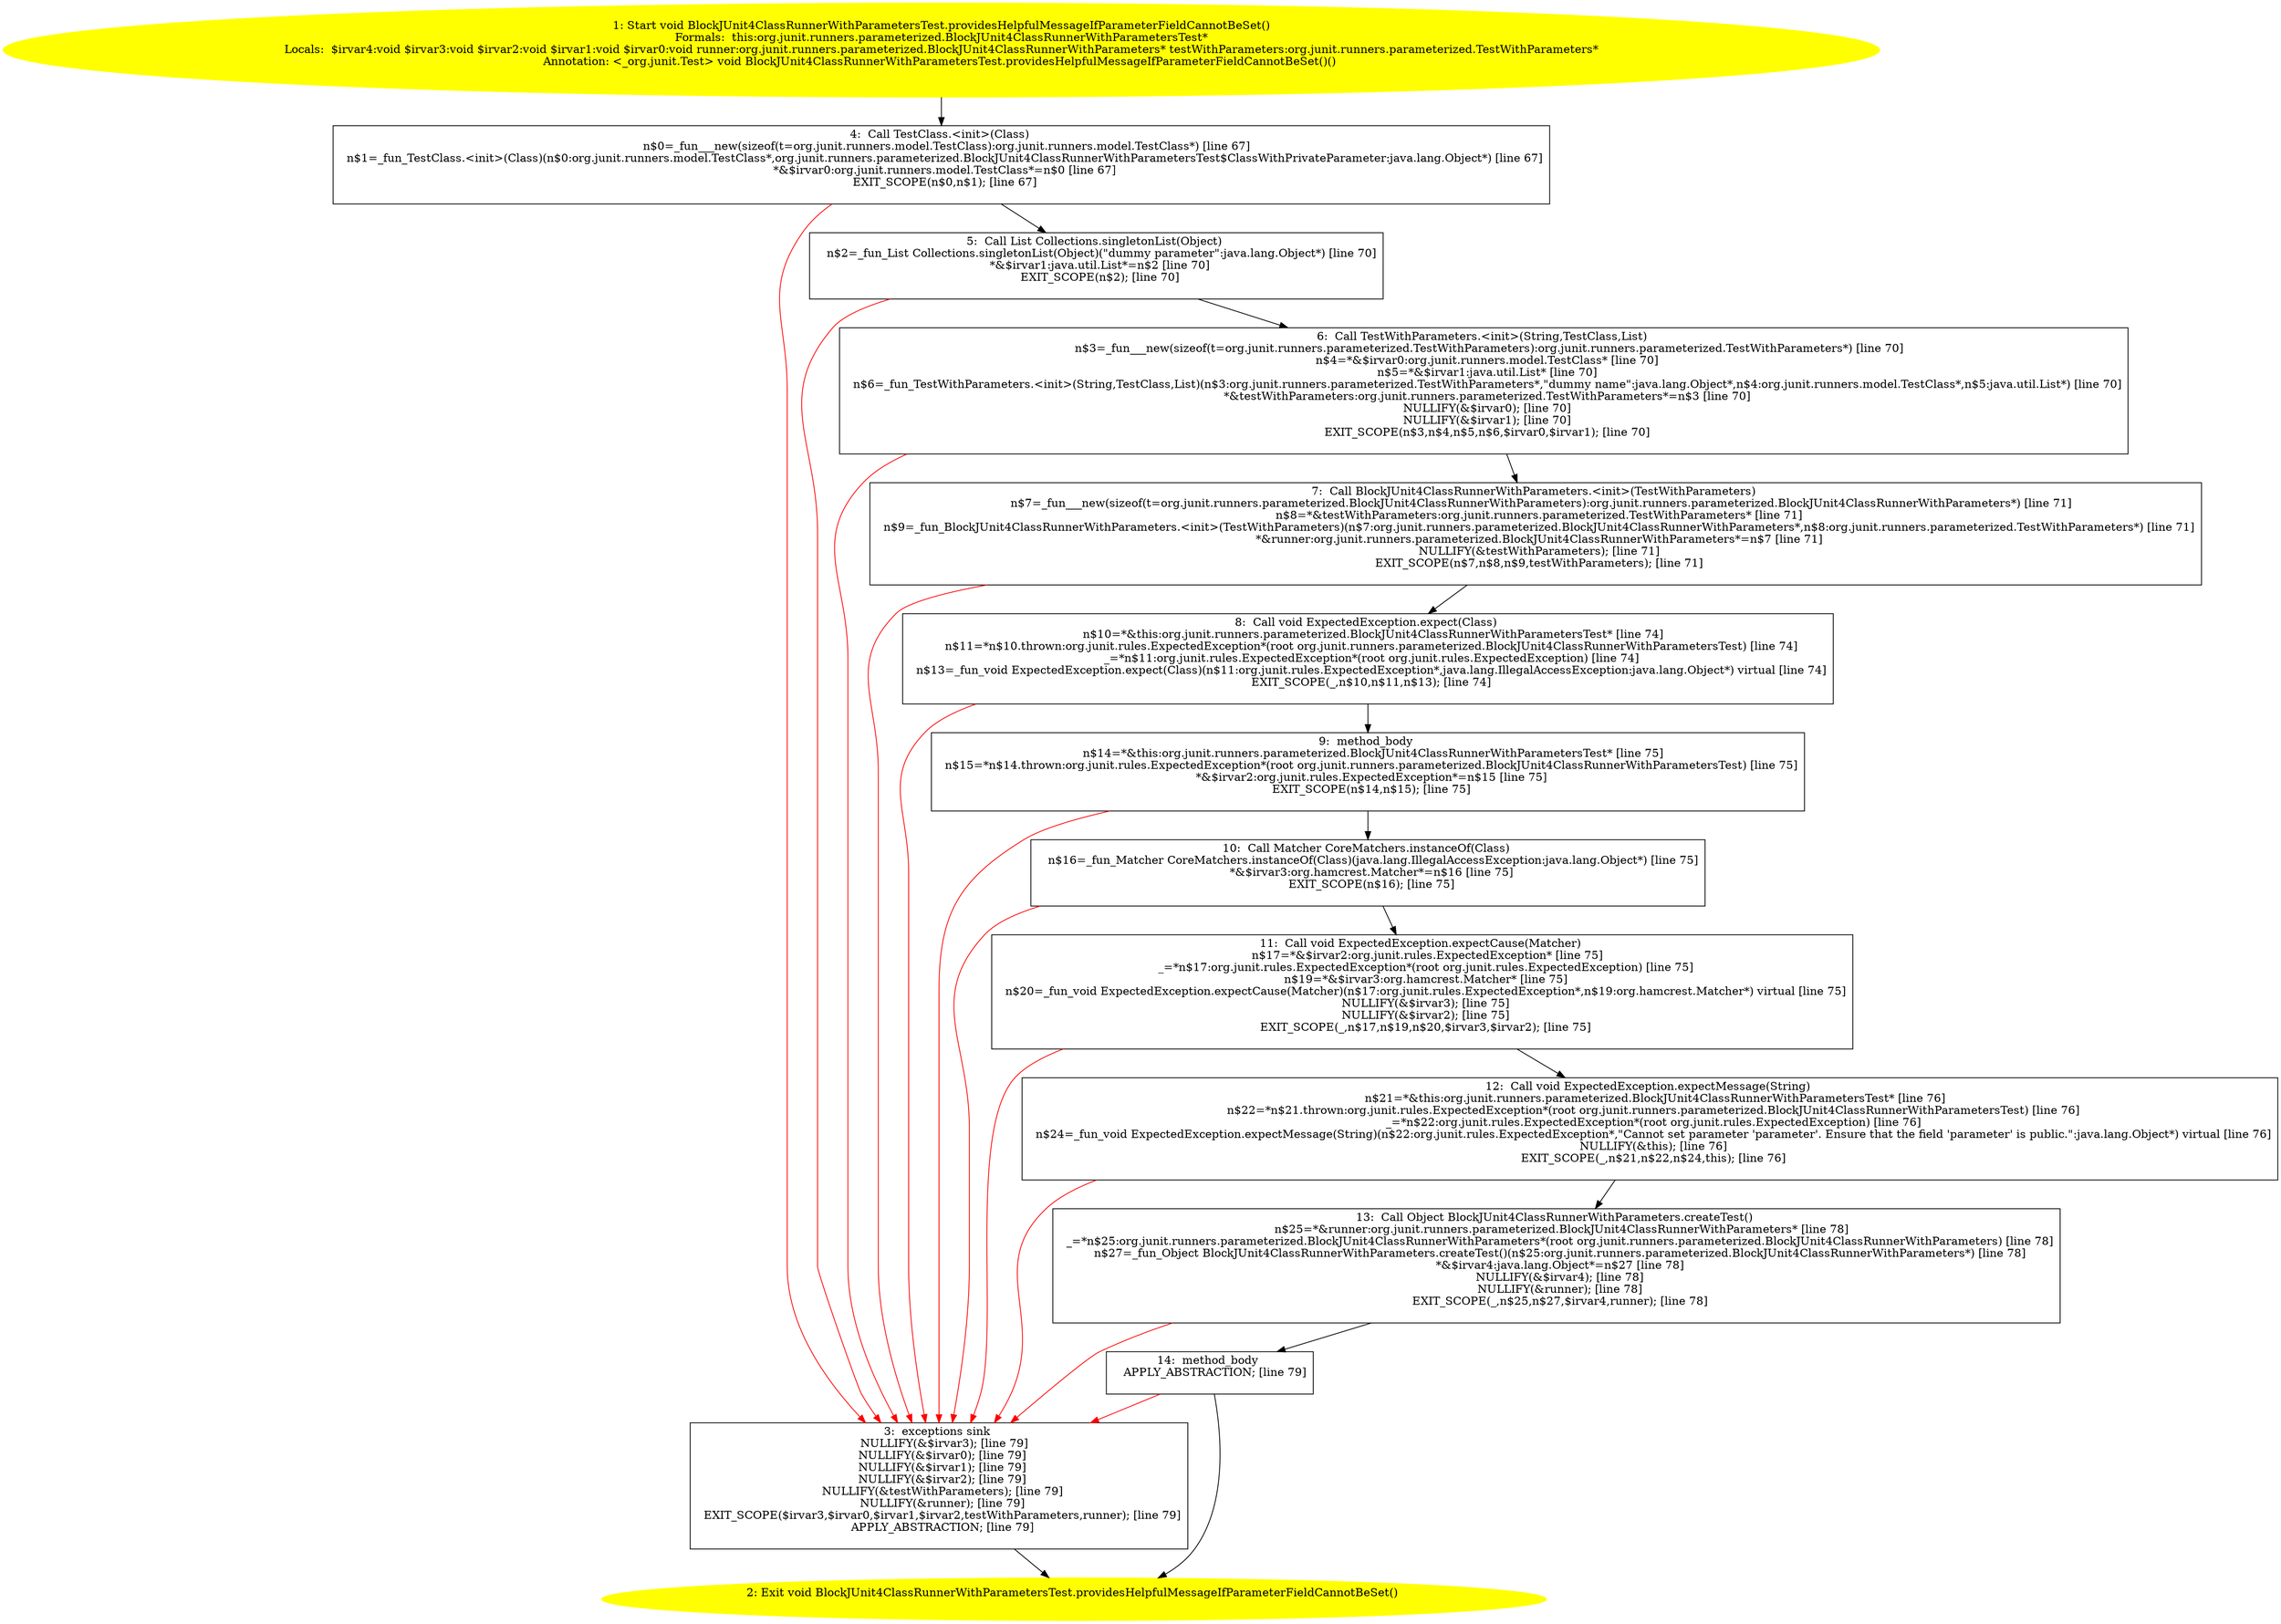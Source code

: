 /* @generated */
digraph cfg {
"org.junit.runners.parameterized.BlockJUnit4ClassRunnerWithParametersTest.providesHelpfulMessageIfPar.264436f456b49bdc24daef99bde89f7d_1" [label="1: Start void BlockJUnit4ClassRunnerWithParametersTest.providesHelpfulMessageIfParameterFieldCannotBeSet()\nFormals:  this:org.junit.runners.parameterized.BlockJUnit4ClassRunnerWithParametersTest*\nLocals:  $irvar4:void $irvar3:void $irvar2:void $irvar1:void $irvar0:void runner:org.junit.runners.parameterized.BlockJUnit4ClassRunnerWithParameters* testWithParameters:org.junit.runners.parameterized.TestWithParameters*\nAnnotation: <_org.junit.Test> void BlockJUnit4ClassRunnerWithParametersTest.providesHelpfulMessageIfParameterFieldCannotBeSet()() \n  " color=yellow style=filled]
	

	 "org.junit.runners.parameterized.BlockJUnit4ClassRunnerWithParametersTest.providesHelpfulMessageIfPar.264436f456b49bdc24daef99bde89f7d_1" -> "org.junit.runners.parameterized.BlockJUnit4ClassRunnerWithParametersTest.providesHelpfulMessageIfPar.264436f456b49bdc24daef99bde89f7d_4" ;
"org.junit.runners.parameterized.BlockJUnit4ClassRunnerWithParametersTest.providesHelpfulMessageIfPar.264436f456b49bdc24daef99bde89f7d_2" [label="2: Exit void BlockJUnit4ClassRunnerWithParametersTest.providesHelpfulMessageIfParameterFieldCannotBeSet() \n  " color=yellow style=filled]
	

"org.junit.runners.parameterized.BlockJUnit4ClassRunnerWithParametersTest.providesHelpfulMessageIfPar.264436f456b49bdc24daef99bde89f7d_3" [label="3:  exceptions sink \n   NULLIFY(&$irvar3); [line 79]\n  NULLIFY(&$irvar0); [line 79]\n  NULLIFY(&$irvar1); [line 79]\n  NULLIFY(&$irvar2); [line 79]\n  NULLIFY(&testWithParameters); [line 79]\n  NULLIFY(&runner); [line 79]\n  EXIT_SCOPE($irvar3,$irvar0,$irvar1,$irvar2,testWithParameters,runner); [line 79]\n  APPLY_ABSTRACTION; [line 79]\n " shape="box"]
	

	 "org.junit.runners.parameterized.BlockJUnit4ClassRunnerWithParametersTest.providesHelpfulMessageIfPar.264436f456b49bdc24daef99bde89f7d_3" -> "org.junit.runners.parameterized.BlockJUnit4ClassRunnerWithParametersTest.providesHelpfulMessageIfPar.264436f456b49bdc24daef99bde89f7d_2" ;
"org.junit.runners.parameterized.BlockJUnit4ClassRunnerWithParametersTest.providesHelpfulMessageIfPar.264436f456b49bdc24daef99bde89f7d_4" [label="4:  Call TestClass.<init>(Class) \n   n$0=_fun___new(sizeof(t=org.junit.runners.model.TestClass):org.junit.runners.model.TestClass*) [line 67]\n  n$1=_fun_TestClass.<init>(Class)(n$0:org.junit.runners.model.TestClass*,org.junit.runners.parameterized.BlockJUnit4ClassRunnerWithParametersTest$ClassWithPrivateParameter:java.lang.Object*) [line 67]\n  *&$irvar0:org.junit.runners.model.TestClass*=n$0 [line 67]\n  EXIT_SCOPE(n$0,n$1); [line 67]\n " shape="box"]
	

	 "org.junit.runners.parameterized.BlockJUnit4ClassRunnerWithParametersTest.providesHelpfulMessageIfPar.264436f456b49bdc24daef99bde89f7d_4" -> "org.junit.runners.parameterized.BlockJUnit4ClassRunnerWithParametersTest.providesHelpfulMessageIfPar.264436f456b49bdc24daef99bde89f7d_5" ;
	 "org.junit.runners.parameterized.BlockJUnit4ClassRunnerWithParametersTest.providesHelpfulMessageIfPar.264436f456b49bdc24daef99bde89f7d_4" -> "org.junit.runners.parameterized.BlockJUnit4ClassRunnerWithParametersTest.providesHelpfulMessageIfPar.264436f456b49bdc24daef99bde89f7d_3" [color="red" ];
"org.junit.runners.parameterized.BlockJUnit4ClassRunnerWithParametersTest.providesHelpfulMessageIfPar.264436f456b49bdc24daef99bde89f7d_5" [label="5:  Call List Collections.singletonList(Object) \n   n$2=_fun_List Collections.singletonList(Object)(\"dummy parameter\":java.lang.Object*) [line 70]\n  *&$irvar1:java.util.List*=n$2 [line 70]\n  EXIT_SCOPE(n$2); [line 70]\n " shape="box"]
	

	 "org.junit.runners.parameterized.BlockJUnit4ClassRunnerWithParametersTest.providesHelpfulMessageIfPar.264436f456b49bdc24daef99bde89f7d_5" -> "org.junit.runners.parameterized.BlockJUnit4ClassRunnerWithParametersTest.providesHelpfulMessageIfPar.264436f456b49bdc24daef99bde89f7d_6" ;
	 "org.junit.runners.parameterized.BlockJUnit4ClassRunnerWithParametersTest.providesHelpfulMessageIfPar.264436f456b49bdc24daef99bde89f7d_5" -> "org.junit.runners.parameterized.BlockJUnit4ClassRunnerWithParametersTest.providesHelpfulMessageIfPar.264436f456b49bdc24daef99bde89f7d_3" [color="red" ];
"org.junit.runners.parameterized.BlockJUnit4ClassRunnerWithParametersTest.providesHelpfulMessageIfPar.264436f456b49bdc24daef99bde89f7d_6" [label="6:  Call TestWithParameters.<init>(String,TestClass,List) \n   n$3=_fun___new(sizeof(t=org.junit.runners.parameterized.TestWithParameters):org.junit.runners.parameterized.TestWithParameters*) [line 70]\n  n$4=*&$irvar0:org.junit.runners.model.TestClass* [line 70]\n  n$5=*&$irvar1:java.util.List* [line 70]\n  n$6=_fun_TestWithParameters.<init>(String,TestClass,List)(n$3:org.junit.runners.parameterized.TestWithParameters*,\"dummy name\":java.lang.Object*,n$4:org.junit.runners.model.TestClass*,n$5:java.util.List*) [line 70]\n  *&testWithParameters:org.junit.runners.parameterized.TestWithParameters*=n$3 [line 70]\n  NULLIFY(&$irvar0); [line 70]\n  NULLIFY(&$irvar1); [line 70]\n  EXIT_SCOPE(n$3,n$4,n$5,n$6,$irvar0,$irvar1); [line 70]\n " shape="box"]
	

	 "org.junit.runners.parameterized.BlockJUnit4ClassRunnerWithParametersTest.providesHelpfulMessageIfPar.264436f456b49bdc24daef99bde89f7d_6" -> "org.junit.runners.parameterized.BlockJUnit4ClassRunnerWithParametersTest.providesHelpfulMessageIfPar.264436f456b49bdc24daef99bde89f7d_7" ;
	 "org.junit.runners.parameterized.BlockJUnit4ClassRunnerWithParametersTest.providesHelpfulMessageIfPar.264436f456b49bdc24daef99bde89f7d_6" -> "org.junit.runners.parameterized.BlockJUnit4ClassRunnerWithParametersTest.providesHelpfulMessageIfPar.264436f456b49bdc24daef99bde89f7d_3" [color="red" ];
"org.junit.runners.parameterized.BlockJUnit4ClassRunnerWithParametersTest.providesHelpfulMessageIfPar.264436f456b49bdc24daef99bde89f7d_7" [label="7:  Call BlockJUnit4ClassRunnerWithParameters.<init>(TestWithParameters) \n   n$7=_fun___new(sizeof(t=org.junit.runners.parameterized.BlockJUnit4ClassRunnerWithParameters):org.junit.runners.parameterized.BlockJUnit4ClassRunnerWithParameters*) [line 71]\n  n$8=*&testWithParameters:org.junit.runners.parameterized.TestWithParameters* [line 71]\n  n$9=_fun_BlockJUnit4ClassRunnerWithParameters.<init>(TestWithParameters)(n$7:org.junit.runners.parameterized.BlockJUnit4ClassRunnerWithParameters*,n$8:org.junit.runners.parameterized.TestWithParameters*) [line 71]\n  *&runner:org.junit.runners.parameterized.BlockJUnit4ClassRunnerWithParameters*=n$7 [line 71]\n  NULLIFY(&testWithParameters); [line 71]\n  EXIT_SCOPE(n$7,n$8,n$9,testWithParameters); [line 71]\n " shape="box"]
	

	 "org.junit.runners.parameterized.BlockJUnit4ClassRunnerWithParametersTest.providesHelpfulMessageIfPar.264436f456b49bdc24daef99bde89f7d_7" -> "org.junit.runners.parameterized.BlockJUnit4ClassRunnerWithParametersTest.providesHelpfulMessageIfPar.264436f456b49bdc24daef99bde89f7d_8" ;
	 "org.junit.runners.parameterized.BlockJUnit4ClassRunnerWithParametersTest.providesHelpfulMessageIfPar.264436f456b49bdc24daef99bde89f7d_7" -> "org.junit.runners.parameterized.BlockJUnit4ClassRunnerWithParametersTest.providesHelpfulMessageIfPar.264436f456b49bdc24daef99bde89f7d_3" [color="red" ];
"org.junit.runners.parameterized.BlockJUnit4ClassRunnerWithParametersTest.providesHelpfulMessageIfPar.264436f456b49bdc24daef99bde89f7d_8" [label="8:  Call void ExpectedException.expect(Class) \n   n$10=*&this:org.junit.runners.parameterized.BlockJUnit4ClassRunnerWithParametersTest* [line 74]\n  n$11=*n$10.thrown:org.junit.rules.ExpectedException*(root org.junit.runners.parameterized.BlockJUnit4ClassRunnerWithParametersTest) [line 74]\n  _=*n$11:org.junit.rules.ExpectedException*(root org.junit.rules.ExpectedException) [line 74]\n  n$13=_fun_void ExpectedException.expect(Class)(n$11:org.junit.rules.ExpectedException*,java.lang.IllegalAccessException:java.lang.Object*) virtual [line 74]\n  EXIT_SCOPE(_,n$10,n$11,n$13); [line 74]\n " shape="box"]
	

	 "org.junit.runners.parameterized.BlockJUnit4ClassRunnerWithParametersTest.providesHelpfulMessageIfPar.264436f456b49bdc24daef99bde89f7d_8" -> "org.junit.runners.parameterized.BlockJUnit4ClassRunnerWithParametersTest.providesHelpfulMessageIfPar.264436f456b49bdc24daef99bde89f7d_9" ;
	 "org.junit.runners.parameterized.BlockJUnit4ClassRunnerWithParametersTest.providesHelpfulMessageIfPar.264436f456b49bdc24daef99bde89f7d_8" -> "org.junit.runners.parameterized.BlockJUnit4ClassRunnerWithParametersTest.providesHelpfulMessageIfPar.264436f456b49bdc24daef99bde89f7d_3" [color="red" ];
"org.junit.runners.parameterized.BlockJUnit4ClassRunnerWithParametersTest.providesHelpfulMessageIfPar.264436f456b49bdc24daef99bde89f7d_9" [label="9:  method_body \n   n$14=*&this:org.junit.runners.parameterized.BlockJUnit4ClassRunnerWithParametersTest* [line 75]\n  n$15=*n$14.thrown:org.junit.rules.ExpectedException*(root org.junit.runners.parameterized.BlockJUnit4ClassRunnerWithParametersTest) [line 75]\n  *&$irvar2:org.junit.rules.ExpectedException*=n$15 [line 75]\n  EXIT_SCOPE(n$14,n$15); [line 75]\n " shape="box"]
	

	 "org.junit.runners.parameterized.BlockJUnit4ClassRunnerWithParametersTest.providesHelpfulMessageIfPar.264436f456b49bdc24daef99bde89f7d_9" -> "org.junit.runners.parameterized.BlockJUnit4ClassRunnerWithParametersTest.providesHelpfulMessageIfPar.264436f456b49bdc24daef99bde89f7d_10" ;
	 "org.junit.runners.parameterized.BlockJUnit4ClassRunnerWithParametersTest.providesHelpfulMessageIfPar.264436f456b49bdc24daef99bde89f7d_9" -> "org.junit.runners.parameterized.BlockJUnit4ClassRunnerWithParametersTest.providesHelpfulMessageIfPar.264436f456b49bdc24daef99bde89f7d_3" [color="red" ];
"org.junit.runners.parameterized.BlockJUnit4ClassRunnerWithParametersTest.providesHelpfulMessageIfPar.264436f456b49bdc24daef99bde89f7d_10" [label="10:  Call Matcher CoreMatchers.instanceOf(Class) \n   n$16=_fun_Matcher CoreMatchers.instanceOf(Class)(java.lang.IllegalAccessException:java.lang.Object*) [line 75]\n  *&$irvar3:org.hamcrest.Matcher*=n$16 [line 75]\n  EXIT_SCOPE(n$16); [line 75]\n " shape="box"]
	

	 "org.junit.runners.parameterized.BlockJUnit4ClassRunnerWithParametersTest.providesHelpfulMessageIfPar.264436f456b49bdc24daef99bde89f7d_10" -> "org.junit.runners.parameterized.BlockJUnit4ClassRunnerWithParametersTest.providesHelpfulMessageIfPar.264436f456b49bdc24daef99bde89f7d_11" ;
	 "org.junit.runners.parameterized.BlockJUnit4ClassRunnerWithParametersTest.providesHelpfulMessageIfPar.264436f456b49bdc24daef99bde89f7d_10" -> "org.junit.runners.parameterized.BlockJUnit4ClassRunnerWithParametersTest.providesHelpfulMessageIfPar.264436f456b49bdc24daef99bde89f7d_3" [color="red" ];
"org.junit.runners.parameterized.BlockJUnit4ClassRunnerWithParametersTest.providesHelpfulMessageIfPar.264436f456b49bdc24daef99bde89f7d_11" [label="11:  Call void ExpectedException.expectCause(Matcher) \n   n$17=*&$irvar2:org.junit.rules.ExpectedException* [line 75]\n  _=*n$17:org.junit.rules.ExpectedException*(root org.junit.rules.ExpectedException) [line 75]\n  n$19=*&$irvar3:org.hamcrest.Matcher* [line 75]\n  n$20=_fun_void ExpectedException.expectCause(Matcher)(n$17:org.junit.rules.ExpectedException*,n$19:org.hamcrest.Matcher*) virtual [line 75]\n  NULLIFY(&$irvar3); [line 75]\n  NULLIFY(&$irvar2); [line 75]\n  EXIT_SCOPE(_,n$17,n$19,n$20,$irvar3,$irvar2); [line 75]\n " shape="box"]
	

	 "org.junit.runners.parameterized.BlockJUnit4ClassRunnerWithParametersTest.providesHelpfulMessageIfPar.264436f456b49bdc24daef99bde89f7d_11" -> "org.junit.runners.parameterized.BlockJUnit4ClassRunnerWithParametersTest.providesHelpfulMessageIfPar.264436f456b49bdc24daef99bde89f7d_12" ;
	 "org.junit.runners.parameterized.BlockJUnit4ClassRunnerWithParametersTest.providesHelpfulMessageIfPar.264436f456b49bdc24daef99bde89f7d_11" -> "org.junit.runners.parameterized.BlockJUnit4ClassRunnerWithParametersTest.providesHelpfulMessageIfPar.264436f456b49bdc24daef99bde89f7d_3" [color="red" ];
"org.junit.runners.parameterized.BlockJUnit4ClassRunnerWithParametersTest.providesHelpfulMessageIfPar.264436f456b49bdc24daef99bde89f7d_12" [label="12:  Call void ExpectedException.expectMessage(String) \n   n$21=*&this:org.junit.runners.parameterized.BlockJUnit4ClassRunnerWithParametersTest* [line 76]\n  n$22=*n$21.thrown:org.junit.rules.ExpectedException*(root org.junit.runners.parameterized.BlockJUnit4ClassRunnerWithParametersTest) [line 76]\n  _=*n$22:org.junit.rules.ExpectedException*(root org.junit.rules.ExpectedException) [line 76]\n  n$24=_fun_void ExpectedException.expectMessage(String)(n$22:org.junit.rules.ExpectedException*,\"Cannot set parameter 'parameter'. Ensure that the field 'parameter' is public.\":java.lang.Object*) virtual [line 76]\n  NULLIFY(&this); [line 76]\n  EXIT_SCOPE(_,n$21,n$22,n$24,this); [line 76]\n " shape="box"]
	

	 "org.junit.runners.parameterized.BlockJUnit4ClassRunnerWithParametersTest.providesHelpfulMessageIfPar.264436f456b49bdc24daef99bde89f7d_12" -> "org.junit.runners.parameterized.BlockJUnit4ClassRunnerWithParametersTest.providesHelpfulMessageIfPar.264436f456b49bdc24daef99bde89f7d_13" ;
	 "org.junit.runners.parameterized.BlockJUnit4ClassRunnerWithParametersTest.providesHelpfulMessageIfPar.264436f456b49bdc24daef99bde89f7d_12" -> "org.junit.runners.parameterized.BlockJUnit4ClassRunnerWithParametersTest.providesHelpfulMessageIfPar.264436f456b49bdc24daef99bde89f7d_3" [color="red" ];
"org.junit.runners.parameterized.BlockJUnit4ClassRunnerWithParametersTest.providesHelpfulMessageIfPar.264436f456b49bdc24daef99bde89f7d_13" [label="13:  Call Object BlockJUnit4ClassRunnerWithParameters.createTest() \n   n$25=*&runner:org.junit.runners.parameterized.BlockJUnit4ClassRunnerWithParameters* [line 78]\n  _=*n$25:org.junit.runners.parameterized.BlockJUnit4ClassRunnerWithParameters*(root org.junit.runners.parameterized.BlockJUnit4ClassRunnerWithParameters) [line 78]\n  n$27=_fun_Object BlockJUnit4ClassRunnerWithParameters.createTest()(n$25:org.junit.runners.parameterized.BlockJUnit4ClassRunnerWithParameters*) [line 78]\n  *&$irvar4:java.lang.Object*=n$27 [line 78]\n  NULLIFY(&$irvar4); [line 78]\n  NULLIFY(&runner); [line 78]\n  EXIT_SCOPE(_,n$25,n$27,$irvar4,runner); [line 78]\n " shape="box"]
	

	 "org.junit.runners.parameterized.BlockJUnit4ClassRunnerWithParametersTest.providesHelpfulMessageIfPar.264436f456b49bdc24daef99bde89f7d_13" -> "org.junit.runners.parameterized.BlockJUnit4ClassRunnerWithParametersTest.providesHelpfulMessageIfPar.264436f456b49bdc24daef99bde89f7d_14" ;
	 "org.junit.runners.parameterized.BlockJUnit4ClassRunnerWithParametersTest.providesHelpfulMessageIfPar.264436f456b49bdc24daef99bde89f7d_13" -> "org.junit.runners.parameterized.BlockJUnit4ClassRunnerWithParametersTest.providesHelpfulMessageIfPar.264436f456b49bdc24daef99bde89f7d_3" [color="red" ];
"org.junit.runners.parameterized.BlockJUnit4ClassRunnerWithParametersTest.providesHelpfulMessageIfPar.264436f456b49bdc24daef99bde89f7d_14" [label="14:  method_body \n   APPLY_ABSTRACTION; [line 79]\n " shape="box"]
	

	 "org.junit.runners.parameterized.BlockJUnit4ClassRunnerWithParametersTest.providesHelpfulMessageIfPar.264436f456b49bdc24daef99bde89f7d_14" -> "org.junit.runners.parameterized.BlockJUnit4ClassRunnerWithParametersTest.providesHelpfulMessageIfPar.264436f456b49bdc24daef99bde89f7d_2" ;
	 "org.junit.runners.parameterized.BlockJUnit4ClassRunnerWithParametersTest.providesHelpfulMessageIfPar.264436f456b49bdc24daef99bde89f7d_14" -> "org.junit.runners.parameterized.BlockJUnit4ClassRunnerWithParametersTest.providesHelpfulMessageIfPar.264436f456b49bdc24daef99bde89f7d_3" [color="red" ];
}
